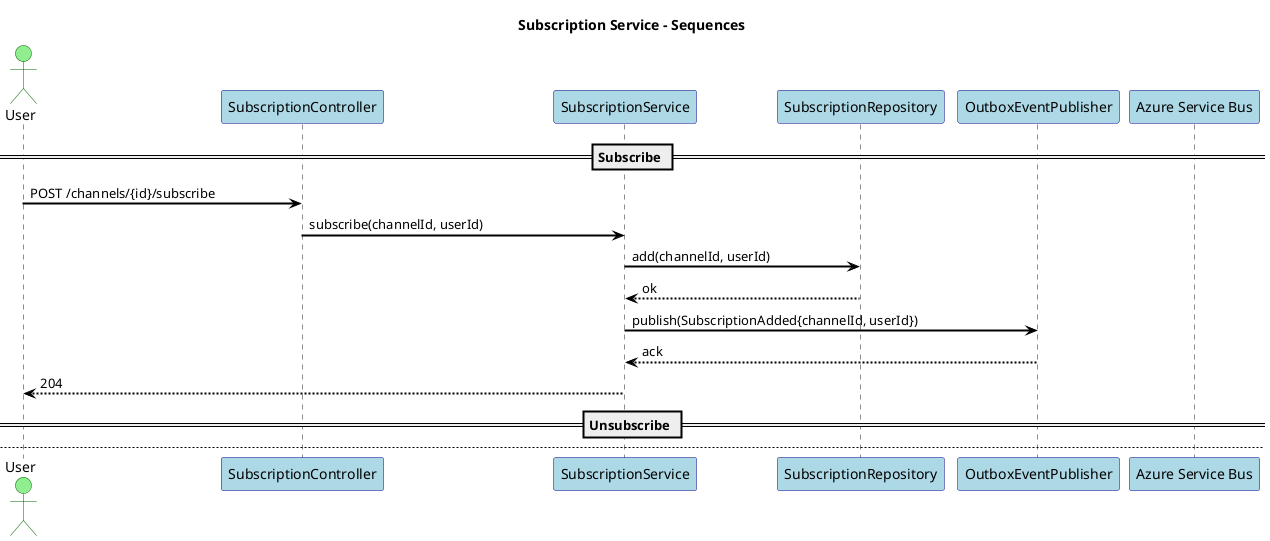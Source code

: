 @startuml
title Subscription Service - Sequences

skinparam shadowing false
skinparam fontName "Helvetica"
skinparam titleFontName "Helvetica"
skinparam legendFontName "Helvetica"
skinparam noteFontName "Helvetica"
skinparam backgroundColor white
skinparam participantBackgroundColor lightblue
skinparam participantBorderColor darkblue
skinparam actorBackgroundColor lightgreen
skinparam actorBorderColor darkgreen
skinparam arrowColor black
skinparam arrowThickness 2
skinparam sequenceArrowThickness 2
skinparam sequenceMessageAlignment left
skinparam sequenceReferenceBackgroundColor lightyellow
skinparam sequenceReferenceBorderColor black


actor User
participant "SubscriptionController" as C
participant "SubscriptionService" as S
participant "SubscriptionRepository" as Repo
participant "OutboxEventPublisher" as Outbox
participant "Azure Service Bus" as Bus

== Subscribe ==
User -> C: POST /channels/{id}/subscribe
C -> S: subscribe(channelId, userId)
S -> Repo: add(channelId, userId)
Repo --> S: ok
S -> Outbox: publish(SubscriptionAdded{channelId, userId})
Outbox --> S: ack
S --> User: 204

== Unsubscribe ==
newpage Unsubscribe
User -> C: DELETE /channels/{id}/subscribe
C -> S: unsubscribe(channelId, userId)
S -> Repo: remove(channelId, userId)
Repo --> S: ok
S -> Outbox: publish(SubscriptionRemoved{channelId, userId})
Outbox --> S: ack
S --> User: 204

== Update Notification Preferences ==
newpage Update Notification Preferences
User -> C: PATCH /channels/{id}/notifications {prefs}
C -> S: updateNotificationPrefs(userId, channelId, prefs)
S -> Repo: savePrefs(userId, channelId, prefs)
Repo --> S: ok
S --> User: 200

== Notify on VideoPublished ==
newpage Notify on VideoPublished
Bus -> S: VideoPublished{videoId, channelId}
S -> Repo: findByChannel(channelId)
Repo --> S: [subscriberIds]
loop for each subscriber
S -> Outbox: publish(NewVideoNotificationRequested{subscriberId, videoId})
Outbox --> S: ack
end

@enduml
